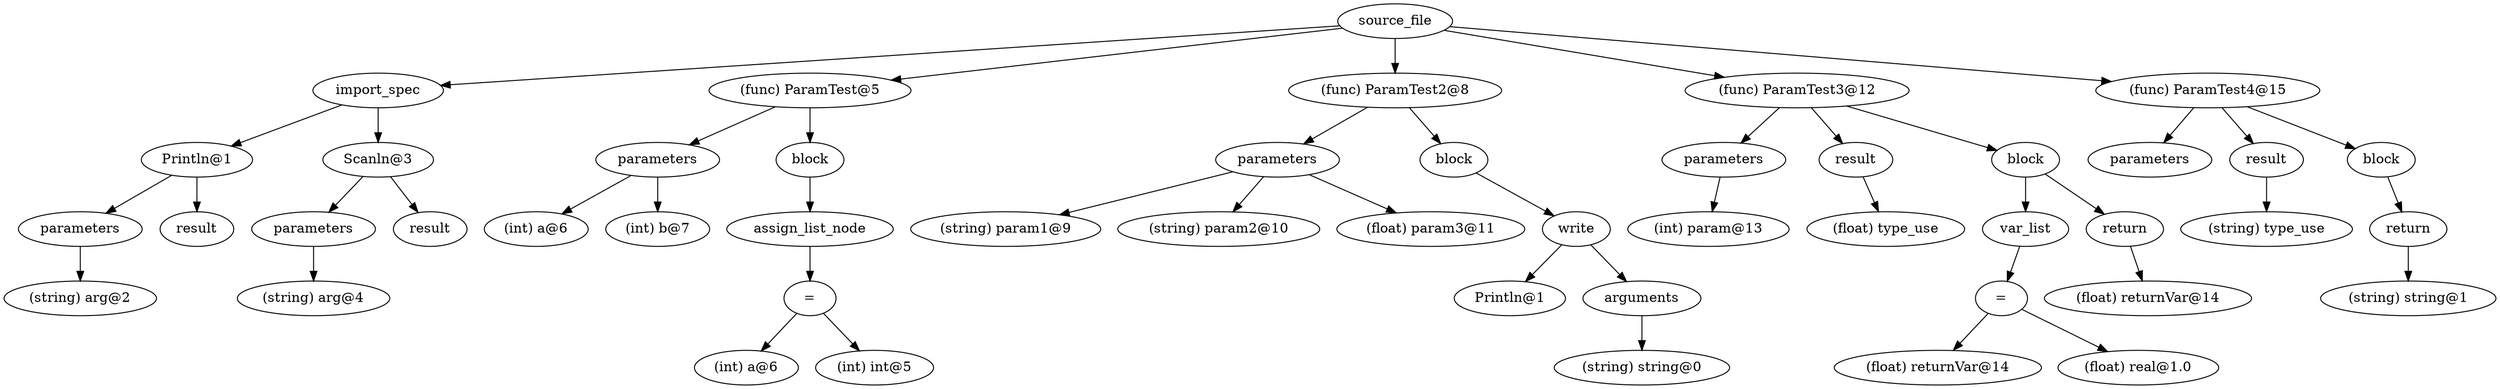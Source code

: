 digraph {
graph [ordering="out"];
node0[label="source_file"];
node1[label="import_spec"];
node2[label="Println@1"];
node3[label="parameters"];
node4[label="(string) arg@2"];
node3 -> node4;
node2 -> node3;
node5[label="result"];
node2 -> node5;
node1 -> node2;
node6[label="Scanln@3"];
node7[label="parameters"];
node8[label="(string) arg@4"];
node7 -> node8;
node6 -> node7;
node9[label="result"];
node6 -> node9;
node1 -> node6;
node0 -> node1;
node10[label="(func) ParamTest@5"];
node11[label="parameters"];
node12[label="(int) a@6"];
node11 -> node12;
node13[label="(int) b@7"];
node11 -> node13;
node10 -> node11;
node14[label="block"];
node15[label="assign_list_node"];
node16[label="="];
node17[label="(int) a@6"];
node16 -> node17;
node18[label="(int) int@5"];
node16 -> node18;
node15 -> node16;
node14 -> node15;
node10 -> node14;
node0 -> node10;
node19[label="(func) ParamTest2@8"];
node20[label="parameters"];
node21[label="(string) param1@9"];
node20 -> node21;
node22[label="(string) param2@10"];
node20 -> node22;
node23[label="(float) param3@11"];
node20 -> node23;
node19 -> node20;
node24[label="block"];
node25[label="write"];
node26[label="Println@1"];
node25 -> node26;
node27[label="arguments"];
node28[label="(string) string@0"];
node27 -> node28;
node25 -> node27;
node24 -> node25;
node19 -> node24;
node0 -> node19;
node29[label="(func) ParamTest3@12"];
node30[label="parameters"];
node31[label="(int) param@13"];
node30 -> node31;
node29 -> node30;
node32[label="result"];
node33[label="(float) type_use"];
node32 -> node33;
node29 -> node32;
node34[label="block"];
node35[label="var_list"];
node36[label="="];
node37[label="(float) returnVar@14"];
node36 -> node37;
node38[label="(float) real@1.0"];
node36 -> node38;
node35 -> node36;
node34 -> node35;
node39[label="return"];
node40[label="(float) returnVar@14"];
node39 -> node40;
node34 -> node39;
node29 -> node34;
node0 -> node29;
node41[label="(func) ParamTest4@15"];
node42[label="parameters"];
node41 -> node42;
node43[label="result"];
node44[label="(string) type_use"];
node43 -> node44;
node41 -> node43;
node45[label="block"];
node46[label="return"];
node47[label="(string) string@1"];
node46 -> node47;
node45 -> node46;
node41 -> node45;
node0 -> node41;
}

